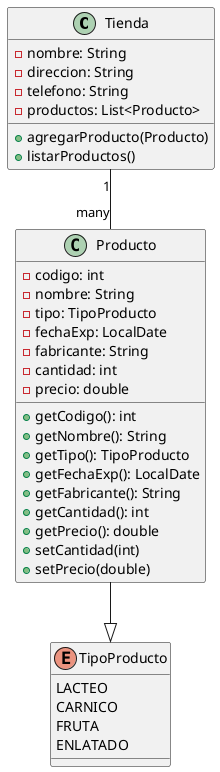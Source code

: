 @startuml
class Tienda {
    - nombre: String
    - direccion: String
    - telefono: String
    - productos: List<Producto>
    + agregarProducto(Producto)
    + listarProductos()
}

class Producto {
    - codigo: int
    - nombre: String
    - tipo: TipoProducto
    - fechaExp: LocalDate
    - fabricante: String
    - cantidad: int
    - precio: double
    + getCodigo(): int
    + getNombre(): String
    + getTipo(): TipoProducto
    + getFechaExp(): LocalDate
    + getFabricante(): String
    + getCantidad(): int
    + getPrecio(): double
    + setCantidad(int)
    + setPrecio(double)
}

enum TipoProducto {
    LACTEO
    CARNICO
    FRUTA
    ENLATADO
}

Tienda "1" -- "many" Producto
Producto --|> TipoProducto

@enduml